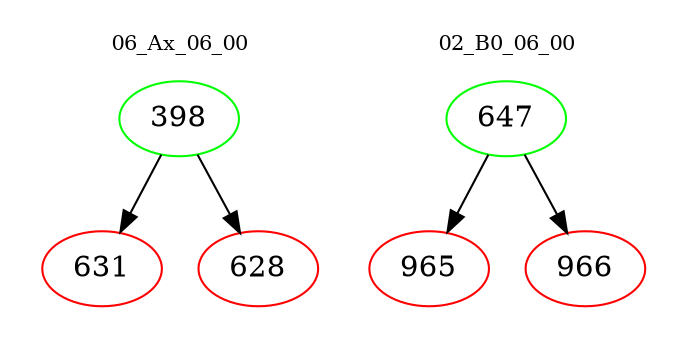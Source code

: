 digraph{
subgraph cluster_0 {
color = white
label = "06_Ax_06_00";
fontsize=10;
T0_398 [label="398", color="green"]
T0_398 -> T0_631 [color="black"]
T0_631 [label="631", color="red"]
T0_398 -> T0_628 [color="black"]
T0_628 [label="628", color="red"]
}
subgraph cluster_1 {
color = white
label = "02_B0_06_00";
fontsize=10;
T1_647 [label="647", color="green"]
T1_647 -> T1_965 [color="black"]
T1_965 [label="965", color="red"]
T1_647 -> T1_966 [color="black"]
T1_966 [label="966", color="red"]
}
}
